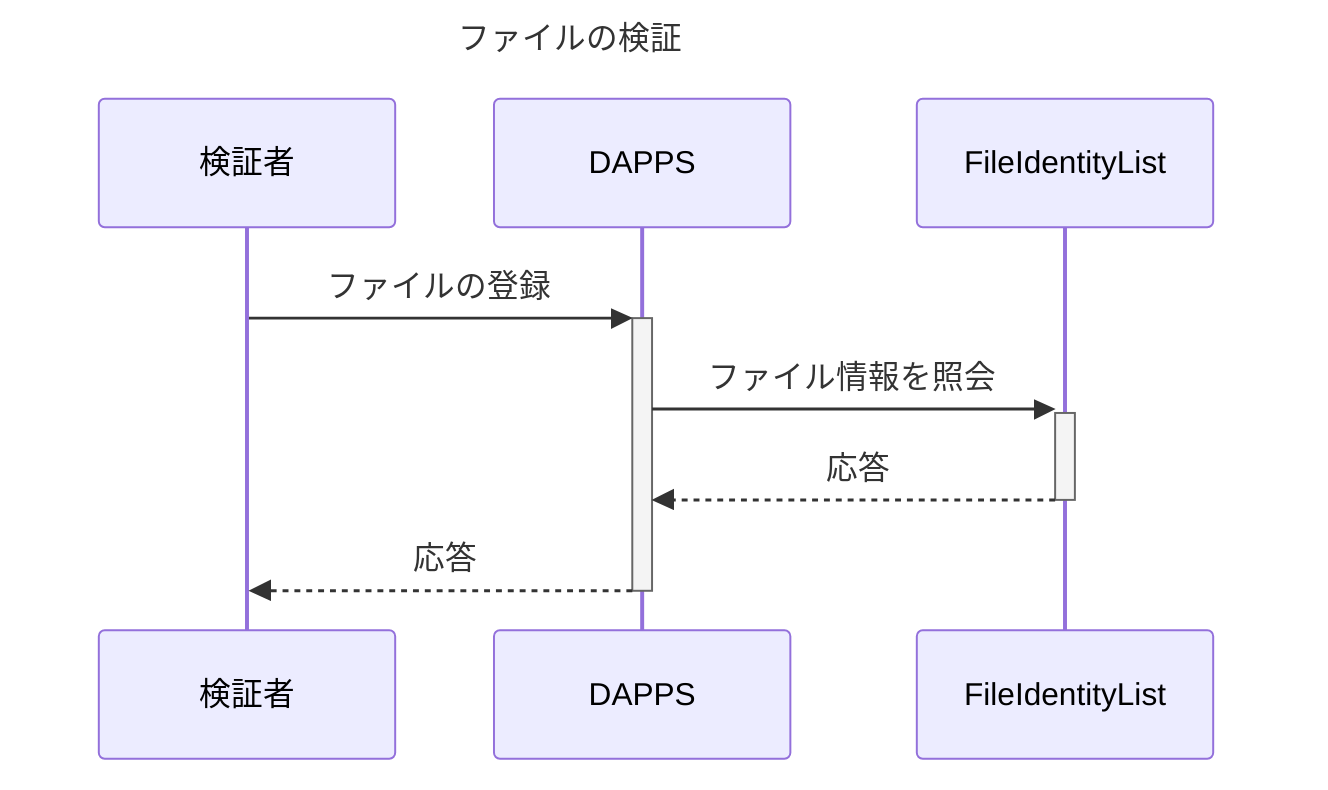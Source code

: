 sequenceDiagram
Title: ファイルの検証
participant USER AS 検証者
participant DAPPS
participant FIL AS FileIdentityList


USER ->>+ DAPPS: ファイルの登録
    DAPPS ->>+ FIL: ファイル情報を照会
    FIL -->>- DAPPS : 応答
DAPPS -->>- USER : 応答